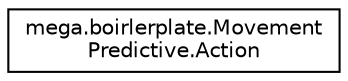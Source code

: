 digraph "Graphical Class Hierarchy"
{
  edge [fontname="Helvetica",fontsize="10",labelfontname="Helvetica",labelfontsize="10"];
  node [fontname="Helvetica",fontsize="10",shape=record];
  rankdir="LR";
  Node0 [label="mega.boirlerplate.Movement\lPredictive.Action",height=0.2,width=0.4,color="black", fillcolor="white", style="filled",URL="$classmega_1_1boirlerplate_1_1_movement_predictive_1_1_action.html"];
}
